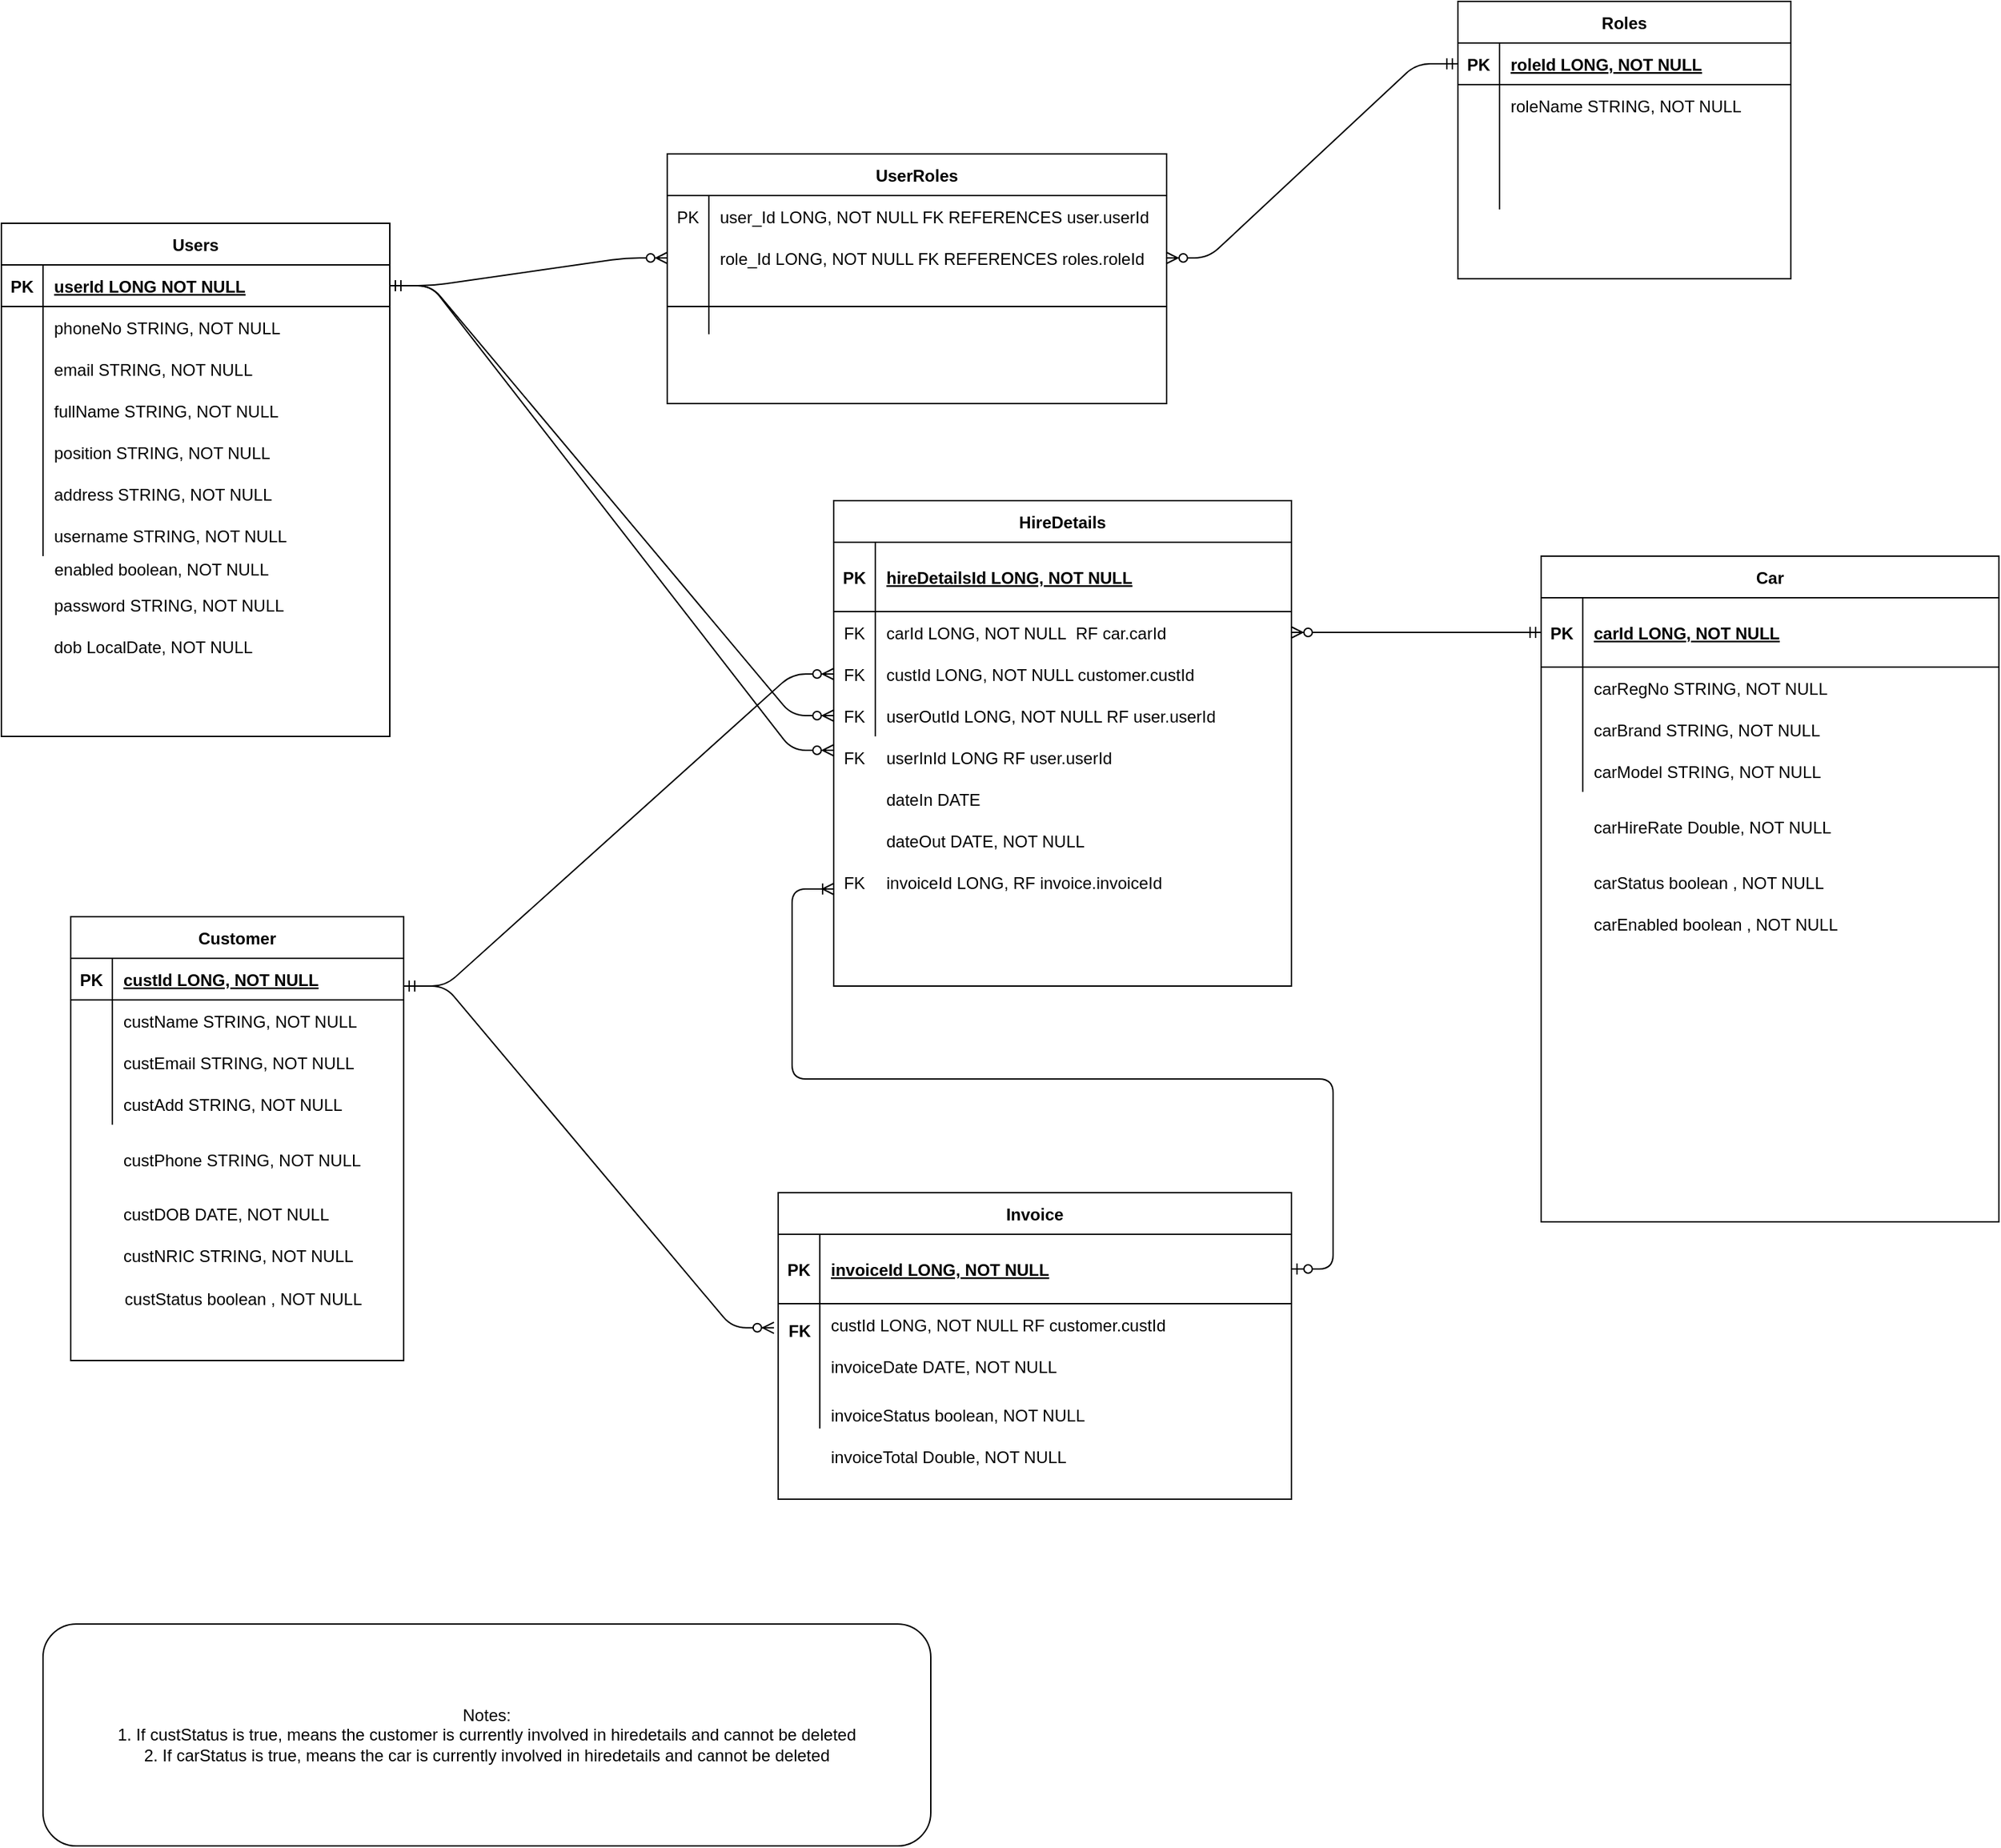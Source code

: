 <mxfile version="14.4.3" type="device"><diagram id="dSbw0bJn0QXoz-sZI2Rk" name="ERD - Car Rental"><mxGraphModel dx="1468" dy="796" grid="1" gridSize="10" guides="1" tooltips="1" connect="1" arrows="1" fold="1" page="1" pageScale="1" pageWidth="1169" pageHeight="827" math="0" shadow="0"><root><mxCell id="0"/><mxCell id="1" parent="0"/><mxCell id="0sNB5-CC7rNEBkbFtpNv-1" value="Users" style="shape=table;startSize=30;container=1;collapsible=1;childLayout=tableLayout;fixedRows=1;rowLines=0;fontStyle=1;align=center;resizeLast=1;" parent="1" vertex="1"><mxGeometry x="40" y="200" width="280" height="370" as="geometry"/></mxCell><mxCell id="0sNB5-CC7rNEBkbFtpNv-2" value="" style="shape=partialRectangle;collapsible=0;dropTarget=0;pointerEvents=0;fillColor=none;top=0;left=0;bottom=1;right=0;points=[[0,0.5],[1,0.5]];portConstraint=eastwest;" parent="0sNB5-CC7rNEBkbFtpNv-1" vertex="1"><mxGeometry y="30" width="280" height="30" as="geometry"/></mxCell><mxCell id="0sNB5-CC7rNEBkbFtpNv-3" value="PK" style="shape=partialRectangle;connectable=0;fillColor=none;top=0;left=0;bottom=0;right=0;fontStyle=1;overflow=hidden;" parent="0sNB5-CC7rNEBkbFtpNv-2" vertex="1"><mxGeometry width="30" height="30" as="geometry"/></mxCell><mxCell id="0sNB5-CC7rNEBkbFtpNv-4" value="userId LONG NOT NULL" style="shape=partialRectangle;connectable=0;fillColor=none;top=0;left=0;bottom=0;right=0;align=left;spacingLeft=6;fontStyle=5;overflow=hidden;" parent="0sNB5-CC7rNEBkbFtpNv-2" vertex="1"><mxGeometry x="30" width="250" height="30" as="geometry"/></mxCell><mxCell id="0sNB5-CC7rNEBkbFtpNv-8" value="" style="shape=partialRectangle;collapsible=0;dropTarget=0;pointerEvents=0;fillColor=none;top=0;left=0;bottom=0;right=0;points=[[0,0.5],[1,0.5]];portConstraint=eastwest;" parent="0sNB5-CC7rNEBkbFtpNv-1" vertex="1"><mxGeometry y="60" width="280" height="30" as="geometry"/></mxCell><mxCell id="0sNB5-CC7rNEBkbFtpNv-9" value="" style="shape=partialRectangle;connectable=0;fillColor=none;top=0;left=0;bottom=0;right=0;editable=1;overflow=hidden;" parent="0sNB5-CC7rNEBkbFtpNv-8" vertex="1"><mxGeometry width="30" height="30" as="geometry"/></mxCell><mxCell id="0sNB5-CC7rNEBkbFtpNv-10" value="" style="shape=partialRectangle;connectable=0;fillColor=none;top=0;left=0;bottom=0;right=0;align=left;spacingLeft=6;overflow=hidden;" parent="0sNB5-CC7rNEBkbFtpNv-8" vertex="1"><mxGeometry x="30" width="250" height="30" as="geometry"/></mxCell><mxCell id="KpU9x_7V7T6xG3_qXWxs-8" value="" style="shape=partialRectangle;collapsible=0;dropTarget=0;pointerEvents=0;fillColor=none;top=0;left=0;bottom=0;right=0;points=[[0,0.5],[1,0.5]];portConstraint=eastwest;" parent="0sNB5-CC7rNEBkbFtpNv-1" vertex="1"><mxGeometry y="90" width="280" height="30" as="geometry"/></mxCell><mxCell id="KpU9x_7V7T6xG3_qXWxs-9" value="" style="shape=partialRectangle;connectable=0;fillColor=none;top=0;left=0;bottom=0;right=0;editable=1;overflow=hidden;" parent="KpU9x_7V7T6xG3_qXWxs-8" vertex="1"><mxGeometry width="30" height="30" as="geometry"/></mxCell><mxCell id="KpU9x_7V7T6xG3_qXWxs-10" value="email STRING, NOT NULL" style="shape=partialRectangle;connectable=0;fillColor=none;top=0;left=0;bottom=0;right=0;align=left;spacingLeft=6;overflow=hidden;" parent="KpU9x_7V7T6xG3_qXWxs-8" vertex="1"><mxGeometry x="30" width="250" height="30" as="geometry"/></mxCell><mxCell id="KpU9x_7V7T6xG3_qXWxs-5" value="" style="shape=partialRectangle;collapsible=0;dropTarget=0;pointerEvents=0;fillColor=none;top=0;left=0;bottom=0;right=0;points=[[0,0.5],[1,0.5]];portConstraint=eastwest;" parent="0sNB5-CC7rNEBkbFtpNv-1" vertex="1"><mxGeometry y="120" width="280" height="30" as="geometry"/></mxCell><mxCell id="KpU9x_7V7T6xG3_qXWxs-6" value="" style="shape=partialRectangle;connectable=0;fillColor=none;top=0;left=0;bottom=0;right=0;editable=1;overflow=hidden;" parent="KpU9x_7V7T6xG3_qXWxs-5" vertex="1"><mxGeometry width="30" height="30" as="geometry"/></mxCell><mxCell id="KpU9x_7V7T6xG3_qXWxs-7" value="fullName STRING, NOT NULL" style="shape=partialRectangle;connectable=0;fillColor=none;top=0;left=0;bottom=0;right=0;align=left;spacingLeft=6;overflow=hidden;" parent="KpU9x_7V7T6xG3_qXWxs-5" vertex="1"><mxGeometry x="30" width="250" height="30" as="geometry"/></mxCell><mxCell id="0sNB5-CC7rNEBkbFtpNv-11" value="" style="shape=partialRectangle;collapsible=0;dropTarget=0;pointerEvents=0;fillColor=none;top=0;left=0;bottom=0;right=0;points=[[0,0.5],[1,0.5]];portConstraint=eastwest;" parent="0sNB5-CC7rNEBkbFtpNv-1" vertex="1"><mxGeometry y="150" width="280" height="30" as="geometry"/></mxCell><mxCell id="0sNB5-CC7rNEBkbFtpNv-12" value="" style="shape=partialRectangle;connectable=0;fillColor=none;top=0;left=0;bottom=0;right=0;editable=1;overflow=hidden;" parent="0sNB5-CC7rNEBkbFtpNv-11" vertex="1"><mxGeometry width="30" height="30" as="geometry"/></mxCell><mxCell id="0sNB5-CC7rNEBkbFtpNv-13" value="" style="shape=partialRectangle;connectable=0;fillColor=none;top=0;left=0;bottom=0;right=0;align=left;spacingLeft=6;overflow=hidden;" parent="0sNB5-CC7rNEBkbFtpNv-11" vertex="1"><mxGeometry x="30" width="250" height="30" as="geometry"/></mxCell><mxCell id="KpU9x_7V7T6xG3_qXWxs-11" value="" style="shape=partialRectangle;collapsible=0;dropTarget=0;pointerEvents=0;fillColor=none;top=0;left=0;bottom=0;right=0;points=[[0,0.5],[1,0.5]];portConstraint=eastwest;" parent="0sNB5-CC7rNEBkbFtpNv-1" vertex="1"><mxGeometry y="180" width="280" height="30" as="geometry"/></mxCell><mxCell id="KpU9x_7V7T6xG3_qXWxs-12" value="" style="shape=partialRectangle;connectable=0;fillColor=none;top=0;left=0;bottom=0;right=0;editable=1;overflow=hidden;" parent="KpU9x_7V7T6xG3_qXWxs-11" vertex="1"><mxGeometry width="30" height="30" as="geometry"/></mxCell><mxCell id="KpU9x_7V7T6xG3_qXWxs-13" value="address STRING, NOT NULL" style="shape=partialRectangle;connectable=0;fillColor=none;top=0;left=0;bottom=0;right=0;align=left;spacingLeft=6;overflow=hidden;" parent="KpU9x_7V7T6xG3_qXWxs-11" vertex="1"><mxGeometry x="30" width="250" height="30" as="geometry"/></mxCell><mxCell id="0sNB5-CC7rNEBkbFtpNv-5" value="" style="shape=partialRectangle;collapsible=0;dropTarget=0;pointerEvents=0;fillColor=none;top=0;left=0;bottom=0;right=0;points=[[0,0.5],[1,0.5]];portConstraint=eastwest;" parent="0sNB5-CC7rNEBkbFtpNv-1" vertex="1"><mxGeometry y="210" width="280" height="30" as="geometry"/></mxCell><mxCell id="0sNB5-CC7rNEBkbFtpNv-6" value="" style="shape=partialRectangle;connectable=0;fillColor=none;top=0;left=0;bottom=0;right=0;editable=1;overflow=hidden;" parent="0sNB5-CC7rNEBkbFtpNv-5" vertex="1"><mxGeometry width="30" height="30" as="geometry"/></mxCell><mxCell id="0sNB5-CC7rNEBkbFtpNv-7" value="username STRING, NOT NULL" style="shape=partialRectangle;connectable=0;fillColor=none;top=0;left=0;bottom=0;right=0;align=left;spacingLeft=6;overflow=hidden;" parent="0sNB5-CC7rNEBkbFtpNv-5" vertex="1"><mxGeometry x="30" width="250" height="30" as="geometry"/></mxCell><mxCell id="0sNB5-CC7rNEBkbFtpNv-27" value="UserRoles" style="shape=table;startSize=30;container=1;collapsible=1;childLayout=tableLayout;fixedRows=1;rowLines=0;fontStyle=1;align=center;resizeLast=1;" parent="1" vertex="1"><mxGeometry x="520" y="150" width="360" height="180" as="geometry"/></mxCell><mxCell id="0sNB5-CC7rNEBkbFtpNv-34" value="" style="shape=partialRectangle;collapsible=0;dropTarget=0;pointerEvents=0;fillColor=none;top=0;left=0;bottom=0;right=0;points=[[0,0.5],[1,0.5]];portConstraint=eastwest;" parent="0sNB5-CC7rNEBkbFtpNv-27" vertex="1"><mxGeometry y="30" width="360" height="30" as="geometry"/></mxCell><mxCell id="0sNB5-CC7rNEBkbFtpNv-35" value="PK" style="shape=partialRectangle;connectable=0;fillColor=none;top=0;left=0;bottom=0;right=0;editable=1;overflow=hidden;" parent="0sNB5-CC7rNEBkbFtpNv-34" vertex="1"><mxGeometry width="30" height="30" as="geometry"/></mxCell><mxCell id="0sNB5-CC7rNEBkbFtpNv-36" value="user_Id LONG, NOT NULL FK REFERENCES user.userId" style="shape=partialRectangle;connectable=0;fillColor=none;top=0;left=0;bottom=0;right=0;align=left;spacingLeft=6;overflow=hidden;" parent="0sNB5-CC7rNEBkbFtpNv-34" vertex="1"><mxGeometry x="30" width="330" height="30" as="geometry"/></mxCell><mxCell id="0sNB5-CC7rNEBkbFtpNv-37" value="" style="shape=partialRectangle;collapsible=0;dropTarget=0;pointerEvents=0;fillColor=none;top=0;left=0;bottom=0;right=0;points=[[0,0.5],[1,0.5]];portConstraint=eastwest;" parent="0sNB5-CC7rNEBkbFtpNv-27" vertex="1"><mxGeometry y="60" width="360" height="30" as="geometry"/></mxCell><mxCell id="0sNB5-CC7rNEBkbFtpNv-38" value="" style="shape=partialRectangle;connectable=0;fillColor=none;top=0;left=0;bottom=0;right=0;editable=1;overflow=hidden;" parent="0sNB5-CC7rNEBkbFtpNv-37" vertex="1"><mxGeometry width="30" height="30" as="geometry"/></mxCell><mxCell id="0sNB5-CC7rNEBkbFtpNv-39" value="role_Id LONG, NOT NULL FK REFERENCES roles.roleId" style="shape=partialRectangle;connectable=0;fillColor=none;top=0;left=0;bottom=0;right=0;align=left;spacingLeft=6;overflow=hidden;" parent="0sNB5-CC7rNEBkbFtpNv-37" vertex="1"><mxGeometry x="30" width="330" height="30" as="geometry"/></mxCell><mxCell id="0sNB5-CC7rNEBkbFtpNv-28" value="" style="shape=partialRectangle;collapsible=0;dropTarget=0;pointerEvents=0;fillColor=none;top=0;left=0;bottom=1;right=0;points=[[0,0.5],[1,0.5]];portConstraint=eastwest;" parent="0sNB5-CC7rNEBkbFtpNv-27" vertex="1"><mxGeometry y="90" width="360" height="20" as="geometry"/></mxCell><mxCell id="0sNB5-CC7rNEBkbFtpNv-29" value="" style="shape=partialRectangle;connectable=0;fillColor=none;top=0;left=0;bottom=0;right=0;fontStyle=1;overflow=hidden;" parent="0sNB5-CC7rNEBkbFtpNv-28" vertex="1"><mxGeometry width="30" height="20" as="geometry"/></mxCell><mxCell id="0sNB5-CC7rNEBkbFtpNv-30" value="" style="shape=partialRectangle;connectable=0;fillColor=none;top=0;left=0;bottom=0;right=0;align=left;spacingLeft=6;fontStyle=5;overflow=hidden;" parent="0sNB5-CC7rNEBkbFtpNv-28" vertex="1"><mxGeometry x="30" width="330" height="20" as="geometry"/></mxCell><mxCell id="0sNB5-CC7rNEBkbFtpNv-31" value="" style="shape=partialRectangle;collapsible=0;dropTarget=0;pointerEvents=0;fillColor=none;top=0;left=0;bottom=0;right=0;points=[[0,0.5],[1,0.5]];portConstraint=eastwest;" parent="0sNB5-CC7rNEBkbFtpNv-27" vertex="1"><mxGeometry y="110" width="360" height="20" as="geometry"/></mxCell><mxCell id="0sNB5-CC7rNEBkbFtpNv-32" value="" style="shape=partialRectangle;connectable=0;fillColor=none;top=0;left=0;bottom=0;right=0;editable=1;overflow=hidden;" parent="0sNB5-CC7rNEBkbFtpNv-31" vertex="1"><mxGeometry width="30" height="20" as="geometry"/></mxCell><mxCell id="0sNB5-CC7rNEBkbFtpNv-33" value="" style="shape=partialRectangle;connectable=0;fillColor=none;top=0;left=0;bottom=0;right=0;align=left;spacingLeft=6;overflow=hidden;" parent="0sNB5-CC7rNEBkbFtpNv-31" vertex="1"><mxGeometry x="30" width="330" height="20" as="geometry"/></mxCell><mxCell id="r_nE8FNXA1jS86Sj11Gx-2" value="password STRING, NOT NULL" style="shape=partialRectangle;connectable=0;fillColor=none;top=0;left=0;bottom=0;right=0;align=left;spacingLeft=6;overflow=hidden;" parent="1" vertex="1"><mxGeometry x="70" y="460" width="230" height="30" as="geometry"/></mxCell><mxCell id="r_nE8FNXA1jS86Sj11Gx-5" value="enabled boolean, NOT NULL" style="text;html=1;align=center;verticalAlign=middle;resizable=0;points=[];autosize=1;" parent="1" vertex="1"><mxGeometry x="70" y="440" width="170" height="20" as="geometry"/></mxCell><mxCell id="r_nE8FNXA1jS86Sj11Gx-6" value="Roles" style="shape=table;startSize=30;container=1;collapsible=1;childLayout=tableLayout;fixedRows=1;rowLines=0;fontStyle=1;align=center;resizeLast=1;" parent="1" vertex="1"><mxGeometry x="1090" y="40" width="240" height="200" as="geometry"/></mxCell><mxCell id="r_nE8FNXA1jS86Sj11Gx-7" value="" style="shape=partialRectangle;collapsible=0;dropTarget=0;pointerEvents=0;fillColor=none;top=0;left=0;bottom=1;right=0;points=[[0,0.5],[1,0.5]];portConstraint=eastwest;" parent="r_nE8FNXA1jS86Sj11Gx-6" vertex="1"><mxGeometry y="30" width="240" height="30" as="geometry"/></mxCell><mxCell id="r_nE8FNXA1jS86Sj11Gx-8" value="PK" style="shape=partialRectangle;connectable=0;fillColor=none;top=0;left=0;bottom=0;right=0;fontStyle=1;overflow=hidden;" parent="r_nE8FNXA1jS86Sj11Gx-7" vertex="1"><mxGeometry width="30" height="30" as="geometry"/></mxCell><mxCell id="r_nE8FNXA1jS86Sj11Gx-9" value="roleId LONG, NOT NULL" style="shape=partialRectangle;connectable=0;fillColor=none;top=0;left=0;bottom=0;right=0;align=left;spacingLeft=6;fontStyle=5;overflow=hidden;" parent="r_nE8FNXA1jS86Sj11Gx-7" vertex="1"><mxGeometry x="30" width="210" height="30" as="geometry"/></mxCell><mxCell id="r_nE8FNXA1jS86Sj11Gx-10" value="" style="shape=partialRectangle;collapsible=0;dropTarget=0;pointerEvents=0;fillColor=none;top=0;left=0;bottom=0;right=0;points=[[0,0.5],[1,0.5]];portConstraint=eastwest;" parent="r_nE8FNXA1jS86Sj11Gx-6" vertex="1"><mxGeometry y="60" width="240" height="30" as="geometry"/></mxCell><mxCell id="r_nE8FNXA1jS86Sj11Gx-11" value="" style="shape=partialRectangle;connectable=0;fillColor=none;top=0;left=0;bottom=0;right=0;editable=1;overflow=hidden;" parent="r_nE8FNXA1jS86Sj11Gx-10" vertex="1"><mxGeometry width="30" height="30" as="geometry"/></mxCell><mxCell id="r_nE8FNXA1jS86Sj11Gx-12" value="roleName STRING, NOT NULL" style="shape=partialRectangle;connectable=0;fillColor=none;top=0;left=0;bottom=0;right=0;align=left;spacingLeft=6;overflow=hidden;" parent="r_nE8FNXA1jS86Sj11Gx-10" vertex="1"><mxGeometry x="30" width="210" height="30" as="geometry"/></mxCell><mxCell id="r_nE8FNXA1jS86Sj11Gx-13" value="" style="shape=partialRectangle;collapsible=0;dropTarget=0;pointerEvents=0;fillColor=none;top=0;left=0;bottom=0;right=0;points=[[0,0.5],[1,0.5]];portConstraint=eastwest;" parent="r_nE8FNXA1jS86Sj11Gx-6" vertex="1"><mxGeometry y="90" width="240" height="30" as="geometry"/></mxCell><mxCell id="r_nE8FNXA1jS86Sj11Gx-14" value="" style="shape=partialRectangle;connectable=0;fillColor=none;top=0;left=0;bottom=0;right=0;editable=1;overflow=hidden;" parent="r_nE8FNXA1jS86Sj11Gx-13" vertex="1"><mxGeometry width="30" height="30" as="geometry"/></mxCell><mxCell id="r_nE8FNXA1jS86Sj11Gx-15" value="" style="shape=partialRectangle;connectable=0;fillColor=none;top=0;left=0;bottom=0;right=0;align=left;spacingLeft=6;overflow=hidden;" parent="r_nE8FNXA1jS86Sj11Gx-13" vertex="1"><mxGeometry x="30" width="210" height="30" as="geometry"/></mxCell><mxCell id="r_nE8FNXA1jS86Sj11Gx-16" value="" style="shape=partialRectangle;collapsible=0;dropTarget=0;pointerEvents=0;fillColor=none;top=0;left=0;bottom=0;right=0;points=[[0,0.5],[1,0.5]];portConstraint=eastwest;" parent="r_nE8FNXA1jS86Sj11Gx-6" vertex="1"><mxGeometry y="120" width="240" height="30" as="geometry"/></mxCell><mxCell id="r_nE8FNXA1jS86Sj11Gx-17" value="" style="shape=partialRectangle;connectable=0;fillColor=none;top=0;left=0;bottom=0;right=0;editable=1;overflow=hidden;" parent="r_nE8FNXA1jS86Sj11Gx-16" vertex="1"><mxGeometry width="30" height="30" as="geometry"/></mxCell><mxCell id="r_nE8FNXA1jS86Sj11Gx-18" value="" style="shape=partialRectangle;connectable=0;fillColor=none;top=0;left=0;bottom=0;right=0;align=left;spacingLeft=6;overflow=hidden;" parent="r_nE8FNXA1jS86Sj11Gx-16" vertex="1"><mxGeometry x="30" width="210" height="30" as="geometry"/></mxCell><mxCell id="r_nE8FNXA1jS86Sj11Gx-19" value="" style="edgeStyle=entityRelationEdgeStyle;fontSize=12;html=1;endArrow=ERzeroToMany;startArrow=ERmandOne;exitX=1;exitY=0.5;exitDx=0;exitDy=0;entryX=0;entryY=0.5;entryDx=0;entryDy=0;" parent="1" source="0sNB5-CC7rNEBkbFtpNv-2" target="0sNB5-CC7rNEBkbFtpNv-37" edge="1"><mxGeometry width="100" height="100" relative="1" as="geometry"><mxPoint x="300" y="600" as="sourcePoint"/><mxPoint x="790" y="520" as="targetPoint"/></mxGeometry></mxCell><mxCell id="r_nE8FNXA1jS86Sj11Gx-20" value="" style="edgeStyle=entityRelationEdgeStyle;fontSize=12;html=1;endArrow=ERzeroToMany;startArrow=ERmandOne;exitX=0;exitY=0.5;exitDx=0;exitDy=0;" parent="1" source="r_nE8FNXA1jS86Sj11Gx-7" target="0sNB5-CC7rNEBkbFtpNv-37" edge="1"><mxGeometry width="100" height="100" relative="1" as="geometry"><mxPoint x="640" y="130" as="sourcePoint"/><mxPoint x="1230" y="40" as="targetPoint"/></mxGeometry></mxCell><mxCell id="sEEveo4BGPhV4c1ZxMqH-1" value="phoneNo STRING, NOT NULL" style="shape=partialRectangle;connectable=0;fillColor=none;top=0;left=0;bottom=0;right=0;align=left;spacingLeft=6;overflow=hidden;" parent="1" vertex="1"><mxGeometry x="70" y="260" width="210" height="30" as="geometry"/></mxCell><mxCell id="sEEveo4BGPhV4c1ZxMqH-2" value="dob LocalDate, NOT NULL" style="shape=partialRectangle;connectable=0;fillColor=none;top=0;left=0;bottom=0;right=0;align=left;spacingLeft=6;overflow=hidden;" parent="1" vertex="1"><mxGeometry x="70" y="490" width="210" height="30" as="geometry"/></mxCell><mxCell id="sEEveo4BGPhV4c1ZxMqH-4" value="position STRING, NOT NULL" style="shape=partialRectangle;connectable=0;fillColor=none;top=0;left=0;bottom=0;right=0;align=left;spacingLeft=6;overflow=hidden;" parent="1" vertex="1"><mxGeometry x="70" y="350" width="210" height="30" as="geometry"/></mxCell><mxCell id="ZVvGdtBFKTCFy_1AyLF_-2" value="Invoice" style="shape=table;startSize=30;container=1;collapsible=1;childLayout=tableLayout;fixedRows=1;rowLines=0;fontStyle=1;align=center;resizeLast=1;" parent="1" vertex="1"><mxGeometry x="600" y="899" width="370" height="221" as="geometry"/></mxCell><mxCell id="ZVvGdtBFKTCFy_1AyLF_-3" value="" style="shape=partialRectangle;collapsible=0;dropTarget=0;pointerEvents=0;fillColor=none;top=0;left=0;bottom=1;right=0;points=[[0,0.5],[1,0.5]];portConstraint=eastwest;" parent="ZVvGdtBFKTCFy_1AyLF_-2" vertex="1"><mxGeometry y="30" width="370" height="50" as="geometry"/></mxCell><mxCell id="ZVvGdtBFKTCFy_1AyLF_-4" value="PK" style="shape=partialRectangle;connectable=0;fillColor=none;top=0;left=0;bottom=0;right=0;fontStyle=1;overflow=hidden;" parent="ZVvGdtBFKTCFy_1AyLF_-3" vertex="1"><mxGeometry width="30" height="50" as="geometry"/></mxCell><mxCell id="ZVvGdtBFKTCFy_1AyLF_-5" value="invoiceId LONG, NOT NULL" style="shape=partialRectangle;connectable=0;fillColor=none;top=0;left=0;bottom=0;right=0;align=left;spacingLeft=6;fontStyle=5;overflow=hidden;" parent="ZVvGdtBFKTCFy_1AyLF_-3" vertex="1"><mxGeometry x="30" width="340" height="50" as="geometry"/></mxCell><mxCell id="ZVvGdtBFKTCFy_1AyLF_-6" value="" style="shape=partialRectangle;collapsible=0;dropTarget=0;pointerEvents=0;fillColor=none;top=0;left=0;bottom=0;right=0;points=[[0,0.5],[1,0.5]];portConstraint=eastwest;" parent="ZVvGdtBFKTCFy_1AyLF_-2" vertex="1"><mxGeometry y="80" width="370" height="30" as="geometry"/></mxCell><mxCell id="ZVvGdtBFKTCFy_1AyLF_-7" value="" style="shape=partialRectangle;connectable=0;fillColor=none;top=0;left=0;bottom=0;right=0;editable=1;overflow=hidden;" parent="ZVvGdtBFKTCFy_1AyLF_-6" vertex="1"><mxGeometry width="30" height="30" as="geometry"/></mxCell><mxCell id="ZVvGdtBFKTCFy_1AyLF_-8" value="custId LONG, NOT NULL RF customer.custId" style="shape=partialRectangle;connectable=0;fillColor=none;top=0;left=0;bottom=0;right=0;align=left;spacingLeft=6;overflow=hidden;" parent="ZVvGdtBFKTCFy_1AyLF_-6" vertex="1"><mxGeometry x="30" width="340" height="30" as="geometry"/></mxCell><mxCell id="ZVvGdtBFKTCFy_1AyLF_-9" value="" style="shape=partialRectangle;collapsible=0;dropTarget=0;pointerEvents=0;fillColor=none;top=0;left=0;bottom=0;right=0;points=[[0,0.5],[1,0.5]];portConstraint=eastwest;" parent="ZVvGdtBFKTCFy_1AyLF_-2" vertex="1"><mxGeometry y="110" width="370" height="30" as="geometry"/></mxCell><mxCell id="ZVvGdtBFKTCFy_1AyLF_-10" value="" style="shape=partialRectangle;connectable=0;fillColor=none;top=0;left=0;bottom=0;right=0;editable=1;overflow=hidden;" parent="ZVvGdtBFKTCFy_1AyLF_-9" vertex="1"><mxGeometry width="30" height="30" as="geometry"/></mxCell><mxCell id="ZVvGdtBFKTCFy_1AyLF_-11" value="invoiceDate DATE, NOT NULL" style="shape=partialRectangle;connectable=0;fillColor=none;top=0;left=0;bottom=0;right=0;align=left;spacingLeft=6;overflow=hidden;" parent="ZVvGdtBFKTCFy_1AyLF_-9" vertex="1"><mxGeometry x="30" width="340" height="30" as="geometry"/></mxCell><mxCell id="ZVvGdtBFKTCFy_1AyLF_-12" value="" style="shape=partialRectangle;collapsible=0;dropTarget=0;pointerEvents=0;fillColor=none;top=0;left=0;bottom=0;right=0;points=[[0,0.5],[1,0.5]];portConstraint=eastwest;" parent="ZVvGdtBFKTCFy_1AyLF_-2" vertex="1"><mxGeometry y="140" width="370" height="30" as="geometry"/></mxCell><mxCell id="ZVvGdtBFKTCFy_1AyLF_-13" value="" style="shape=partialRectangle;connectable=0;fillColor=none;top=0;left=0;bottom=0;right=0;editable=1;overflow=hidden;" parent="ZVvGdtBFKTCFy_1AyLF_-12" vertex="1"><mxGeometry width="30" height="30" as="geometry"/></mxCell><mxCell id="ZVvGdtBFKTCFy_1AyLF_-14" value="" style="shape=partialRectangle;connectable=0;fillColor=none;top=0;left=0;bottom=0;right=0;align=left;spacingLeft=6;overflow=hidden;" parent="ZVvGdtBFKTCFy_1AyLF_-12" vertex="1"><mxGeometry x="30" width="340" height="30" as="geometry"/></mxCell><mxCell id="ZVvGdtBFKTCFy_1AyLF_-15" value="Customer" style="shape=table;startSize=30;container=1;collapsible=1;childLayout=tableLayout;fixedRows=1;rowLines=0;fontStyle=1;align=center;resizeLast=1;" parent="1" vertex="1"><mxGeometry x="90" y="700" width="240" height="320" as="geometry"/></mxCell><mxCell id="ZVvGdtBFKTCFy_1AyLF_-16" value="" style="shape=partialRectangle;collapsible=0;dropTarget=0;pointerEvents=0;fillColor=none;top=0;left=0;bottom=1;right=0;points=[[0,0.5],[1,0.5]];portConstraint=eastwest;" parent="ZVvGdtBFKTCFy_1AyLF_-15" vertex="1"><mxGeometry y="30" width="240" height="30" as="geometry"/></mxCell><mxCell id="ZVvGdtBFKTCFy_1AyLF_-17" value="PK" style="shape=partialRectangle;connectable=0;fillColor=none;top=0;left=0;bottom=0;right=0;fontStyle=1;overflow=hidden;" parent="ZVvGdtBFKTCFy_1AyLF_-16" vertex="1"><mxGeometry width="30" height="30" as="geometry"/></mxCell><mxCell id="ZVvGdtBFKTCFy_1AyLF_-18" value="custId LONG, NOT NULL" style="shape=partialRectangle;connectable=0;fillColor=none;top=0;left=0;bottom=0;right=0;align=left;spacingLeft=6;fontStyle=5;overflow=hidden;" parent="ZVvGdtBFKTCFy_1AyLF_-16" vertex="1"><mxGeometry x="30" width="210" height="30" as="geometry"/></mxCell><mxCell id="ZVvGdtBFKTCFy_1AyLF_-19" value="" style="shape=partialRectangle;collapsible=0;dropTarget=0;pointerEvents=0;fillColor=none;top=0;left=0;bottom=0;right=0;points=[[0,0.5],[1,0.5]];portConstraint=eastwest;" parent="ZVvGdtBFKTCFy_1AyLF_-15" vertex="1"><mxGeometry y="60" width="240" height="30" as="geometry"/></mxCell><mxCell id="ZVvGdtBFKTCFy_1AyLF_-20" value="" style="shape=partialRectangle;connectable=0;fillColor=none;top=0;left=0;bottom=0;right=0;editable=1;overflow=hidden;" parent="ZVvGdtBFKTCFy_1AyLF_-19" vertex="1"><mxGeometry width="30" height="30" as="geometry"/></mxCell><mxCell id="ZVvGdtBFKTCFy_1AyLF_-21" value="custName STRING, NOT NULL" style="shape=partialRectangle;connectable=0;fillColor=none;top=0;left=0;bottom=0;right=0;align=left;spacingLeft=6;overflow=hidden;" parent="ZVvGdtBFKTCFy_1AyLF_-19" vertex="1"><mxGeometry x="30" width="210" height="30" as="geometry"/></mxCell><mxCell id="ZVvGdtBFKTCFy_1AyLF_-22" value="" style="shape=partialRectangle;collapsible=0;dropTarget=0;pointerEvents=0;fillColor=none;top=0;left=0;bottom=0;right=0;points=[[0,0.5],[1,0.5]];portConstraint=eastwest;" parent="ZVvGdtBFKTCFy_1AyLF_-15" vertex="1"><mxGeometry y="90" width="240" height="30" as="geometry"/></mxCell><mxCell id="ZVvGdtBFKTCFy_1AyLF_-23" value="" style="shape=partialRectangle;connectable=0;fillColor=none;top=0;left=0;bottom=0;right=0;editable=1;overflow=hidden;" parent="ZVvGdtBFKTCFy_1AyLF_-22" vertex="1"><mxGeometry width="30" height="30" as="geometry"/></mxCell><mxCell id="ZVvGdtBFKTCFy_1AyLF_-24" value="custEmail STRING, NOT NULL" style="shape=partialRectangle;connectable=0;fillColor=none;top=0;left=0;bottom=0;right=0;align=left;spacingLeft=6;overflow=hidden;" parent="ZVvGdtBFKTCFy_1AyLF_-22" vertex="1"><mxGeometry x="30" width="210" height="30" as="geometry"/></mxCell><mxCell id="ZVvGdtBFKTCFy_1AyLF_-25" value="" style="shape=partialRectangle;collapsible=0;dropTarget=0;pointerEvents=0;fillColor=none;top=0;left=0;bottom=0;right=0;points=[[0,0.5],[1,0.5]];portConstraint=eastwest;" parent="ZVvGdtBFKTCFy_1AyLF_-15" vertex="1"><mxGeometry y="120" width="240" height="30" as="geometry"/></mxCell><mxCell id="ZVvGdtBFKTCFy_1AyLF_-26" value="" style="shape=partialRectangle;connectable=0;fillColor=none;top=0;left=0;bottom=0;right=0;editable=1;overflow=hidden;" parent="ZVvGdtBFKTCFy_1AyLF_-25" vertex="1"><mxGeometry width="30" height="30" as="geometry"/></mxCell><mxCell id="ZVvGdtBFKTCFy_1AyLF_-27" value="custAdd STRING, NOT NULL" style="shape=partialRectangle;connectable=0;fillColor=none;top=0;left=0;bottom=0;right=0;align=left;spacingLeft=6;overflow=hidden;" parent="ZVvGdtBFKTCFy_1AyLF_-25" vertex="1"><mxGeometry x="30" width="210" height="30" as="geometry"/></mxCell><mxCell id="ZVvGdtBFKTCFy_1AyLF_-28" value="custPhone STRING, NOT NULL" style="shape=partialRectangle;connectable=0;fillColor=none;top=0;left=0;bottom=0;right=0;align=left;spacingLeft=6;overflow=hidden;" parent="1" vertex="1"><mxGeometry x="120" y="860" width="210" height="30" as="geometry"/></mxCell><mxCell id="ZVvGdtBFKTCFy_1AyLF_-29" value="custDOB DATE, NOT NULL" style="shape=partialRectangle;connectable=0;fillColor=none;top=0;left=0;bottom=0;right=0;align=left;spacingLeft=6;overflow=hidden;" parent="1" vertex="1"><mxGeometry x="120" y="899" width="210" height="30" as="geometry"/></mxCell><mxCell id="ZVvGdtBFKTCFy_1AyLF_-30" value="custNRIC STRING, NOT NULL" style="shape=partialRectangle;connectable=0;fillColor=none;top=0;left=0;bottom=0;right=0;align=left;spacingLeft=6;overflow=hidden;" parent="1" vertex="1"><mxGeometry x="120" y="929" width="210" height="30" as="geometry"/></mxCell><mxCell id="ZVvGdtBFKTCFy_1AyLF_-31" value="" style="edgeStyle=entityRelationEdgeStyle;fontSize=12;html=1;endArrow=ERzeroToMany;startArrow=ERmandOne;entryX=-0.102;entryY=0.37;entryDx=0;entryDy=0;entryPerimeter=0;" parent="1" target="ZVvGdtBFKTCFy_1AyLF_-36" edge="1"><mxGeometry width="100" height="100" relative="1" as="geometry"><mxPoint x="330" y="750" as="sourcePoint"/><mxPoint x="640" y="850" as="targetPoint"/></mxGeometry></mxCell><mxCell id="ZVvGdtBFKTCFy_1AyLF_-32" value="invoiceStatus boolean, NOT NULL" style="shape=partialRectangle;connectable=0;fillColor=none;top=0;left=0;bottom=0;right=0;align=left;spacingLeft=6;overflow=hidden;" parent="1" vertex="1"><mxGeometry x="630" y="1044" width="280" height="30" as="geometry"/></mxCell><mxCell id="ZVvGdtBFKTCFy_1AyLF_-33" value="invoiceTotal Double, NOT NULL" style="shape=partialRectangle;connectable=0;fillColor=none;top=0;left=0;bottom=0;right=0;align=left;spacingLeft=6;overflow=hidden;" parent="1" vertex="1"><mxGeometry x="630" y="1074" width="280" height="30" as="geometry"/></mxCell><mxCell id="ZVvGdtBFKTCFy_1AyLF_-36" value="&lt;b&gt;FK&lt;/b&gt;" style="text;html=1;align=center;verticalAlign=middle;resizable=0;points=[];autosize=1;" parent="1" vertex="1"><mxGeometry x="600" y="989" width="30" height="20" as="geometry"/></mxCell><mxCell id="ed1lYJjkqLaUJBwYivAi-1" value="Car" style="shape=table;startSize=30;container=1;collapsible=1;childLayout=tableLayout;fixedRows=1;rowLines=0;fontStyle=1;align=center;resizeLast=1;" parent="1" vertex="1"><mxGeometry x="1150" y="440" width="330" height="480" as="geometry"/></mxCell><mxCell id="ed1lYJjkqLaUJBwYivAi-2" value="" style="shape=partialRectangle;collapsible=0;dropTarget=0;pointerEvents=0;fillColor=none;top=0;left=0;bottom=1;right=0;points=[[0,0.5],[1,0.5]];portConstraint=eastwest;" parent="ed1lYJjkqLaUJBwYivAi-1" vertex="1"><mxGeometry y="30" width="330" height="50" as="geometry"/></mxCell><mxCell id="ed1lYJjkqLaUJBwYivAi-3" value="PK" style="shape=partialRectangle;connectable=0;fillColor=none;top=0;left=0;bottom=0;right=0;fontStyle=1;overflow=hidden;" parent="ed1lYJjkqLaUJBwYivAi-2" vertex="1"><mxGeometry width="30" height="50" as="geometry"/></mxCell><mxCell id="ed1lYJjkqLaUJBwYivAi-4" value="carId LONG, NOT NULL" style="shape=partialRectangle;connectable=0;fillColor=none;top=0;left=0;bottom=0;right=0;align=left;spacingLeft=6;fontStyle=5;overflow=hidden;" parent="ed1lYJjkqLaUJBwYivAi-2" vertex="1"><mxGeometry x="30" width="300" height="50" as="geometry"/></mxCell><mxCell id="ed1lYJjkqLaUJBwYivAi-5" value="" style="shape=partialRectangle;collapsible=0;dropTarget=0;pointerEvents=0;fillColor=none;top=0;left=0;bottom=0;right=0;points=[[0,0.5],[1,0.5]];portConstraint=eastwest;" parent="ed1lYJjkqLaUJBwYivAi-1" vertex="1"><mxGeometry y="80" width="330" height="30" as="geometry"/></mxCell><mxCell id="ed1lYJjkqLaUJBwYivAi-6" value="" style="shape=partialRectangle;connectable=0;fillColor=none;top=0;left=0;bottom=0;right=0;editable=1;overflow=hidden;" parent="ed1lYJjkqLaUJBwYivAi-5" vertex="1"><mxGeometry width="30" height="30" as="geometry"/></mxCell><mxCell id="ed1lYJjkqLaUJBwYivAi-7" value="carRegNo STRING, NOT NULL " style="shape=partialRectangle;connectable=0;fillColor=none;top=0;left=0;bottom=0;right=0;align=left;spacingLeft=6;overflow=hidden;" parent="ed1lYJjkqLaUJBwYivAi-5" vertex="1"><mxGeometry x="30" width="300" height="30" as="geometry"/></mxCell><mxCell id="ed1lYJjkqLaUJBwYivAi-8" value="" style="shape=partialRectangle;collapsible=0;dropTarget=0;pointerEvents=0;fillColor=none;top=0;left=0;bottom=0;right=0;points=[[0,0.5],[1,0.5]];portConstraint=eastwest;" parent="ed1lYJjkqLaUJBwYivAi-1" vertex="1"><mxGeometry y="110" width="330" height="30" as="geometry"/></mxCell><mxCell id="ed1lYJjkqLaUJBwYivAi-9" value="" style="shape=partialRectangle;connectable=0;fillColor=none;top=0;left=0;bottom=0;right=0;editable=1;overflow=hidden;" parent="ed1lYJjkqLaUJBwYivAi-8" vertex="1"><mxGeometry width="30" height="30" as="geometry"/></mxCell><mxCell id="ed1lYJjkqLaUJBwYivAi-10" value="carBrand STRING, NOT NULL" style="shape=partialRectangle;connectable=0;fillColor=none;top=0;left=0;bottom=0;right=0;align=left;spacingLeft=6;overflow=hidden;" parent="ed1lYJjkqLaUJBwYivAi-8" vertex="1"><mxGeometry x="30" width="300" height="30" as="geometry"/></mxCell><mxCell id="ed1lYJjkqLaUJBwYivAi-11" value="" style="shape=partialRectangle;collapsible=0;dropTarget=0;pointerEvents=0;fillColor=none;top=0;left=0;bottom=0;right=0;points=[[0,0.5],[1,0.5]];portConstraint=eastwest;" parent="ed1lYJjkqLaUJBwYivAi-1" vertex="1"><mxGeometry y="140" width="330" height="30" as="geometry"/></mxCell><mxCell id="ed1lYJjkqLaUJBwYivAi-12" value="" style="shape=partialRectangle;connectable=0;fillColor=none;top=0;left=0;bottom=0;right=0;editable=1;overflow=hidden;" parent="ed1lYJjkqLaUJBwYivAi-11" vertex="1"><mxGeometry width="30" height="30" as="geometry"/></mxCell><mxCell id="ed1lYJjkqLaUJBwYivAi-13" value="carModel STRING, NOT NULL" style="shape=partialRectangle;connectable=0;fillColor=none;top=0;left=0;bottom=0;right=0;align=left;spacingLeft=6;overflow=hidden;" parent="ed1lYJjkqLaUJBwYivAi-11" vertex="1"><mxGeometry x="30" width="300" height="30" as="geometry"/></mxCell><mxCell id="ed1lYJjkqLaUJBwYivAi-14" value="" style="shape=partialRectangle;collapsible=0;dropTarget=0;pointerEvents=0;fillColor=none;top=0;left=0;bottom=0;right=0;points=[[0,0.5],[1,0.5]];portConstraint=eastwest;" parent="1" vertex="1"><mxGeometry x="1150" y="620" width="330" height="30" as="geometry"/></mxCell><mxCell id="ed1lYJjkqLaUJBwYivAi-15" value="" style="shape=partialRectangle;connectable=0;fillColor=none;top=0;left=0;bottom=0;right=0;editable=1;overflow=hidden;" parent="ed1lYJjkqLaUJBwYivAi-14" vertex="1"><mxGeometry width="30" height="30" as="geometry"/></mxCell><mxCell id="ed1lYJjkqLaUJBwYivAi-16" value="" style="shape=partialRectangle;connectable=0;fillColor=none;top=0;left=0;bottom=0;right=0;align=left;spacingLeft=6;overflow=hidden;" parent="ed1lYJjkqLaUJBwYivAi-14" vertex="1"><mxGeometry x="30" width="300" height="30" as="geometry"/></mxCell><mxCell id="ed1lYJjkqLaUJBwYivAi-17" value="" style="shape=partialRectangle;collapsible=0;dropTarget=0;pointerEvents=0;fillColor=none;top=0;left=0;bottom=0;right=0;points=[[0,0.5],[1,0.5]];portConstraint=eastwest;" parent="1" vertex="1"><mxGeometry x="1150" y="620" width="330" height="30" as="geometry"/></mxCell><mxCell id="ed1lYJjkqLaUJBwYivAi-18" value="" style="shape=partialRectangle;connectable=0;fillColor=none;top=0;left=0;bottom=0;right=0;editable=1;overflow=hidden;" parent="ed1lYJjkqLaUJBwYivAi-17" vertex="1"><mxGeometry width="30" height="30" as="geometry"/></mxCell><mxCell id="ed1lYJjkqLaUJBwYivAi-19" value="carHireRate Double, NOT NULL" style="shape=partialRectangle;connectable=0;fillColor=none;top=0;left=0;bottom=0;right=0;align=left;spacingLeft=6;overflow=hidden;" parent="ed1lYJjkqLaUJBwYivAi-17" vertex="1"><mxGeometry x="30" width="300" height="30" as="geometry"/></mxCell><mxCell id="ed1lYJjkqLaUJBwYivAi-20" value="" style="shape=partialRectangle;collapsible=0;dropTarget=0;pointerEvents=0;fillColor=none;top=0;left=0;bottom=0;right=0;points=[[0,0.5],[1,0.5]];portConstraint=eastwest;" parent="1" vertex="1"><mxGeometry x="1150" y="660" width="330" height="30" as="geometry"/></mxCell><mxCell id="ed1lYJjkqLaUJBwYivAi-21" value="" style="shape=partialRectangle;connectable=0;fillColor=none;top=0;left=0;bottom=0;right=0;editable=1;overflow=hidden;" parent="ed1lYJjkqLaUJBwYivAi-20" vertex="1"><mxGeometry width="30" height="30" as="geometry"/></mxCell><mxCell id="ed1lYJjkqLaUJBwYivAi-22" value="carStatus boolean , NOT NULL" style="shape=partialRectangle;connectable=0;fillColor=none;top=0;left=0;bottom=0;right=0;align=left;spacingLeft=6;overflow=hidden;" parent="ed1lYJjkqLaUJBwYivAi-20" vertex="1"><mxGeometry x="30" width="300" height="30" as="geometry"/></mxCell><mxCell id="ed1lYJjkqLaUJBwYivAi-23" value="HireDetails" style="shape=table;startSize=30;container=1;collapsible=1;childLayout=tableLayout;fixedRows=1;rowLines=0;fontStyle=1;align=center;resizeLast=1;" parent="1" vertex="1"><mxGeometry x="640" y="400" width="330" height="350" as="geometry"/></mxCell><mxCell id="ed1lYJjkqLaUJBwYivAi-24" value="" style="shape=partialRectangle;collapsible=0;dropTarget=0;pointerEvents=0;fillColor=none;top=0;left=0;bottom=1;right=0;points=[[0,0.5],[1,0.5]];portConstraint=eastwest;" parent="ed1lYJjkqLaUJBwYivAi-23" vertex="1"><mxGeometry y="30" width="330" height="50" as="geometry"/></mxCell><mxCell id="ed1lYJjkqLaUJBwYivAi-25" value="PK" style="shape=partialRectangle;connectable=0;fillColor=none;top=0;left=0;bottom=0;right=0;fontStyle=1;overflow=hidden;" parent="ed1lYJjkqLaUJBwYivAi-24" vertex="1"><mxGeometry width="30" height="50" as="geometry"/></mxCell><mxCell id="ed1lYJjkqLaUJBwYivAi-26" value="hireDetailsId LONG, NOT NULL" style="shape=partialRectangle;connectable=0;fillColor=none;top=0;left=0;bottom=0;right=0;align=left;spacingLeft=6;fontStyle=5;overflow=hidden;" parent="ed1lYJjkqLaUJBwYivAi-24" vertex="1"><mxGeometry x="30" width="300" height="50" as="geometry"/></mxCell><mxCell id="ed1lYJjkqLaUJBwYivAi-27" value="" style="shape=partialRectangle;collapsible=0;dropTarget=0;pointerEvents=0;fillColor=none;top=0;left=0;bottom=0;right=0;points=[[0,0.5],[1,0.5]];portConstraint=eastwest;" parent="ed1lYJjkqLaUJBwYivAi-23" vertex="1"><mxGeometry y="80" width="330" height="30" as="geometry"/></mxCell><mxCell id="ed1lYJjkqLaUJBwYivAi-28" value="FK" style="shape=partialRectangle;connectable=0;fillColor=none;top=0;left=0;bottom=0;right=0;editable=1;overflow=hidden;" parent="ed1lYJjkqLaUJBwYivAi-27" vertex="1"><mxGeometry width="30" height="30" as="geometry"/></mxCell><mxCell id="ed1lYJjkqLaUJBwYivAi-29" value="carId LONG, NOT NULL  RF car.carId" style="shape=partialRectangle;connectable=0;fillColor=none;top=0;left=0;bottom=0;right=0;align=left;spacingLeft=6;overflow=hidden;" parent="ed1lYJjkqLaUJBwYivAi-27" vertex="1"><mxGeometry x="30" width="300" height="30" as="geometry"/></mxCell><mxCell id="ed1lYJjkqLaUJBwYivAi-30" value="" style="shape=partialRectangle;collapsible=0;dropTarget=0;pointerEvents=0;fillColor=none;top=0;left=0;bottom=0;right=0;points=[[0,0.5],[1,0.5]];portConstraint=eastwest;" parent="ed1lYJjkqLaUJBwYivAi-23" vertex="1"><mxGeometry y="110" width="330" height="30" as="geometry"/></mxCell><mxCell id="ed1lYJjkqLaUJBwYivAi-31" value="FK" style="shape=partialRectangle;connectable=0;fillColor=none;top=0;left=0;bottom=0;right=0;editable=1;overflow=hidden;" parent="ed1lYJjkqLaUJBwYivAi-30" vertex="1"><mxGeometry width="30" height="30" as="geometry"/></mxCell><mxCell id="ed1lYJjkqLaUJBwYivAi-32" value="custId LONG, NOT NULL customer.custId" style="shape=partialRectangle;connectable=0;fillColor=none;top=0;left=0;bottom=0;right=0;align=left;spacingLeft=6;overflow=hidden;" parent="ed1lYJjkqLaUJBwYivAi-30" vertex="1"><mxGeometry x="30" width="300" height="30" as="geometry"/></mxCell><mxCell id="ed1lYJjkqLaUJBwYivAi-33" value="" style="shape=partialRectangle;collapsible=0;dropTarget=0;pointerEvents=0;fillColor=none;top=0;left=0;bottom=0;right=0;points=[[0,0.5],[1,0.5]];portConstraint=eastwest;" parent="ed1lYJjkqLaUJBwYivAi-23" vertex="1"><mxGeometry y="140" width="330" height="30" as="geometry"/></mxCell><mxCell id="ed1lYJjkqLaUJBwYivAi-34" value="FK" style="shape=partialRectangle;connectable=0;fillColor=none;top=0;left=0;bottom=0;right=0;editable=1;overflow=hidden;" parent="ed1lYJjkqLaUJBwYivAi-33" vertex="1"><mxGeometry width="30" height="30" as="geometry"/></mxCell><mxCell id="ed1lYJjkqLaUJBwYivAi-35" value="userOutId LONG, NOT NULL RF user.userId" style="shape=partialRectangle;connectable=0;fillColor=none;top=0;left=0;bottom=0;right=0;align=left;spacingLeft=6;overflow=hidden;" parent="ed1lYJjkqLaUJBwYivAi-33" vertex="1"><mxGeometry x="30" width="300" height="30" as="geometry"/></mxCell><mxCell id="ed1lYJjkqLaUJBwYivAi-36" value="dateOut DATE, NOT NULL" style="shape=partialRectangle;connectable=0;fillColor=none;top=0;left=0;bottom=0;right=0;align=left;spacingLeft=6;overflow=hidden;" parent="1" vertex="1"><mxGeometry x="670" y="630" width="300" height="30" as="geometry"/></mxCell><mxCell id="ed1lYJjkqLaUJBwYivAi-37" value="userInId LONG RF user.userId" style="shape=partialRectangle;connectable=0;fillColor=none;top=0;left=0;bottom=0;right=0;align=left;spacingLeft=6;overflow=hidden;" parent="1" vertex="1"><mxGeometry x="670" y="570" width="300" height="30" as="geometry"/></mxCell><mxCell id="ed1lYJjkqLaUJBwYivAi-38" value="dateIn DATE" style="shape=partialRectangle;connectable=0;fillColor=none;top=0;left=0;bottom=0;right=0;align=left;spacingLeft=6;overflow=hidden;" parent="1" vertex="1"><mxGeometry x="670" y="600" width="300" height="30" as="geometry"/></mxCell><mxCell id="ed1lYJjkqLaUJBwYivAi-39" value="FK" style="shape=partialRectangle;connectable=0;fillColor=none;top=0;left=0;bottom=0;right=0;editable=1;overflow=hidden;" parent="1" vertex="1"><mxGeometry x="640" y="570" width="30" height="30" as="geometry"/></mxCell><mxCell id="ed1lYJjkqLaUJBwYivAi-41" value="" style="shape=partialRectangle;collapsible=0;dropTarget=0;pointerEvents=0;fillColor=none;top=0;left=0;bottom=0;right=0;points=[[0,0.5],[1,0.5]];portConstraint=eastwest;" parent="1" vertex="1"><mxGeometry x="1150" y="690" width="330" height="30" as="geometry"/></mxCell><mxCell id="ed1lYJjkqLaUJBwYivAi-42" value="" style="shape=partialRectangle;connectable=0;fillColor=none;top=0;left=0;bottom=0;right=0;editable=1;overflow=hidden;" parent="ed1lYJjkqLaUJBwYivAi-41" vertex="1"><mxGeometry width="30" height="30" as="geometry"/></mxCell><mxCell id="ed1lYJjkqLaUJBwYivAi-43" value="carEnabled boolean , NOT NULL" style="shape=partialRectangle;connectable=0;fillColor=none;top=0;left=0;bottom=0;right=0;align=left;spacingLeft=6;overflow=hidden;" parent="ed1lYJjkqLaUJBwYivAi-41" vertex="1"><mxGeometry x="30" width="300" height="30" as="geometry"/></mxCell><mxCell id="xoSj1NgR1hXfG0w8Oilz-1" value="" style="edgeStyle=entityRelationEdgeStyle;fontSize=12;html=1;endArrow=ERzeroToMany;startArrow=ERmandOne;exitX=0;exitY=0.5;exitDx=0;exitDy=0;entryX=1;entryY=0.5;entryDx=0;entryDy=0;" parent="1" source="ed1lYJjkqLaUJBwYivAi-2" target="ed1lYJjkqLaUJBwYivAi-27" edge="1"><mxGeometry width="100" height="100" relative="1" as="geometry"><mxPoint x="680" y="620" as="sourcePoint"/><mxPoint x="780" y="520" as="targetPoint"/></mxGeometry></mxCell><mxCell id="xoSj1NgR1hXfG0w8Oilz-2" value="" style="edgeStyle=entityRelationEdgeStyle;fontSize=12;html=1;endArrow=ERzeroToMany;startArrow=ERmandOne;entryX=0;entryY=0.5;entryDx=0;entryDy=0;" parent="1" target="ed1lYJjkqLaUJBwYivAi-30" edge="1"><mxGeometry width="100" height="100" relative="1" as="geometry"><mxPoint x="330" y="750" as="sourcePoint"/><mxPoint x="640" y="700" as="targetPoint"/></mxGeometry></mxCell><mxCell id="xoSj1NgR1hXfG0w8Oilz-3" value="" style="edgeStyle=entityRelationEdgeStyle;fontSize=12;html=1;endArrow=ERzeroToMany;startArrow=ERmandOne;entryX=0;entryY=0.5;entryDx=0;entryDy=0;exitX=1;exitY=0.5;exitDx=0;exitDy=0;" parent="1" source="0sNB5-CC7rNEBkbFtpNv-2" target="ed1lYJjkqLaUJBwYivAi-33" edge="1"><mxGeometry width="100" height="100" relative="1" as="geometry"><mxPoint x="340" y="270" as="sourcePoint"/><mxPoint x="980" y="535" as="targetPoint"/></mxGeometry></mxCell><mxCell id="xoSj1NgR1hXfG0w8Oilz-5" value="" style="edgeStyle=entityRelationEdgeStyle;fontSize=12;html=1;endArrow=ERzeroToMany;startArrow=ERmandOne;exitX=1;exitY=0.5;exitDx=0;exitDy=0;" parent="1" source="0sNB5-CC7rNEBkbFtpNv-2" edge="1"><mxGeometry width="100" height="100" relative="1" as="geometry"><mxPoint x="280" y="280" as="sourcePoint"/><mxPoint x="640" y="580" as="targetPoint"/></mxGeometry></mxCell><mxCell id="1jHjIqnZUvnyf-OrfOz1-4" value="FK" style="shape=partialRectangle;connectable=0;fillColor=none;top=0;left=0;bottom=0;right=0;editable=1;overflow=hidden;" parent="1" vertex="1"><mxGeometry x="640" y="660" width="30" height="30" as="geometry"/></mxCell><mxCell id="1jHjIqnZUvnyf-OrfOz1-10" value="" style="edgeStyle=entityRelationEdgeStyle;fontSize=12;html=1;endArrow=ERoneToMany;startArrow=ERzeroToOne;" parent="1" source="ZVvGdtBFKTCFy_1AyLF_-3" edge="1"><mxGeometry width="100" height="100" relative="1" as="geometry"><mxPoint x="560" y="850" as="sourcePoint"/><mxPoint x="640" y="680" as="targetPoint"/></mxGeometry></mxCell><mxCell id="1jHjIqnZUvnyf-OrfOz1-11" value="invoiceId LONG, RF invoice.invoiceId" style="shape=partialRectangle;connectable=0;fillColor=none;top=0;left=0;bottom=0;right=0;align=left;spacingLeft=6;overflow=hidden;" parent="1" vertex="1"><mxGeometry x="670" y="660" width="300" height="30" as="geometry"/></mxCell><mxCell id="nNlfAigoJm4uNR6WE_50-1" value="" style="shape=partialRectangle;collapsible=0;dropTarget=0;pointerEvents=0;fillColor=none;top=0;left=0;bottom=0;right=0;points=[[0,0.5],[1,0.5]];portConstraint=eastwest;" parent="1" vertex="1"><mxGeometry x="100" y="960" width="230" height="30" as="geometry"/></mxCell><mxCell id="nNlfAigoJm4uNR6WE_50-2" value="" style="shape=partialRectangle;connectable=0;fillColor=none;top=0;left=0;bottom=0;right=0;editable=1;overflow=hidden;" parent="nNlfAigoJm4uNR6WE_50-1" vertex="1"><mxGeometry width="20.909" height="30" as="geometry"/></mxCell><mxCell id="nNlfAigoJm4uNR6WE_50-3" value="custStatus boolean , NOT NULL" style="shape=partialRectangle;connectable=0;fillColor=none;top=0;left=0;bottom=0;right=0;align=left;spacingLeft=6;overflow=hidden;" parent="nNlfAigoJm4uNR6WE_50-1" vertex="1"><mxGeometry x="20.909" width="209.091" height="30" as="geometry"/></mxCell><mxCell id="nNlfAigoJm4uNR6WE_50-4" value="Notes:&lt;br&gt;1. If custStatus is true, means the customer is currently involved in hiredetails and cannot be deleted&lt;br&gt;2. If carStatus is true, means the car is currently involved in hiredetails and cannot be deleted" style="rounded=1;whiteSpace=wrap;html=1;" parent="1" vertex="1"><mxGeometry x="70" y="1210" width="640" height="160" as="geometry"/></mxCell></root></mxGraphModel></diagram></mxfile>
